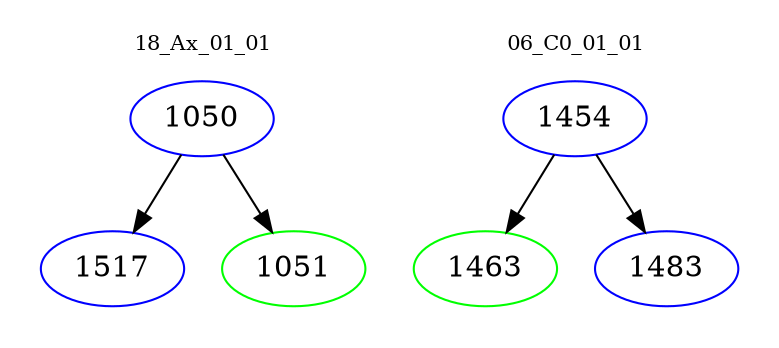 digraph{
subgraph cluster_0 {
color = white
label = "18_Ax_01_01";
fontsize=10;
T0_1050 [label="1050", color="blue"]
T0_1050 -> T0_1517 [color="black"]
T0_1517 [label="1517", color="blue"]
T0_1050 -> T0_1051 [color="black"]
T0_1051 [label="1051", color="green"]
}
subgraph cluster_1 {
color = white
label = "06_C0_01_01";
fontsize=10;
T1_1454 [label="1454", color="blue"]
T1_1454 -> T1_1463 [color="black"]
T1_1463 [label="1463", color="green"]
T1_1454 -> T1_1483 [color="black"]
T1_1483 [label="1483", color="blue"]
}
}
